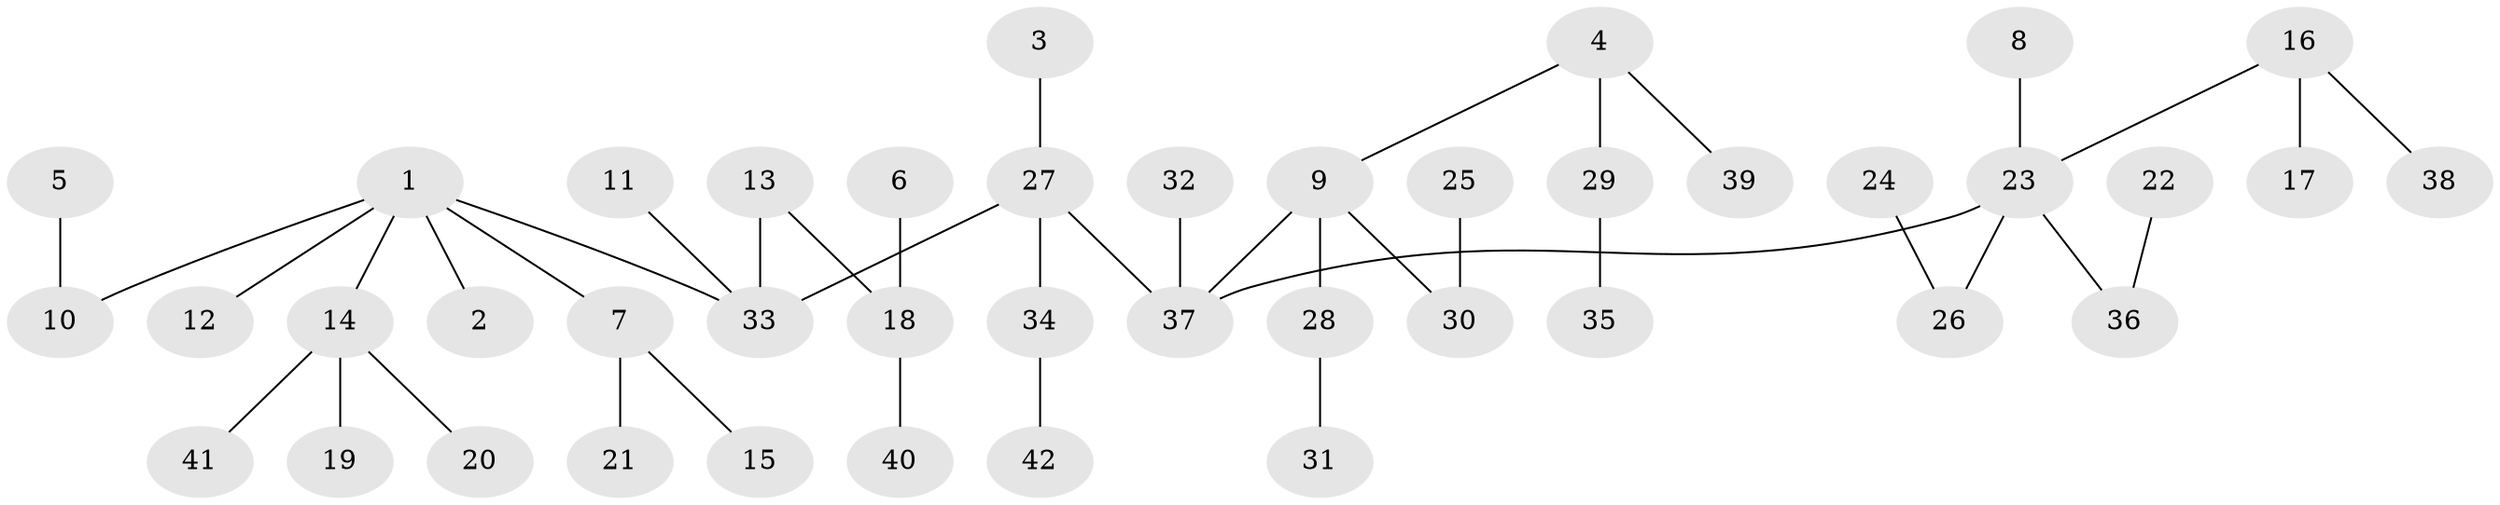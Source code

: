 // original degree distribution, {6: 0.023809523809523808, 5: 0.03571428571428571, 4: 0.09523809523809523, 3: 0.09523809523809523, 2: 0.23809523809523808, 1: 0.5119047619047619}
// Generated by graph-tools (version 1.1) at 2025/50/03/09/25 03:50:19]
// undirected, 42 vertices, 41 edges
graph export_dot {
graph [start="1"]
  node [color=gray90,style=filled];
  1;
  2;
  3;
  4;
  5;
  6;
  7;
  8;
  9;
  10;
  11;
  12;
  13;
  14;
  15;
  16;
  17;
  18;
  19;
  20;
  21;
  22;
  23;
  24;
  25;
  26;
  27;
  28;
  29;
  30;
  31;
  32;
  33;
  34;
  35;
  36;
  37;
  38;
  39;
  40;
  41;
  42;
  1 -- 2 [weight=1.0];
  1 -- 7 [weight=1.0];
  1 -- 10 [weight=1.0];
  1 -- 12 [weight=1.0];
  1 -- 14 [weight=1.0];
  1 -- 33 [weight=1.0];
  3 -- 27 [weight=1.0];
  4 -- 9 [weight=1.0];
  4 -- 29 [weight=1.0];
  4 -- 39 [weight=1.0];
  5 -- 10 [weight=1.0];
  6 -- 18 [weight=1.0];
  7 -- 15 [weight=1.0];
  7 -- 21 [weight=1.0];
  8 -- 23 [weight=1.0];
  9 -- 28 [weight=1.0];
  9 -- 30 [weight=1.0];
  9 -- 37 [weight=1.0];
  11 -- 33 [weight=1.0];
  13 -- 18 [weight=1.0];
  13 -- 33 [weight=1.0];
  14 -- 19 [weight=1.0];
  14 -- 20 [weight=1.0];
  14 -- 41 [weight=1.0];
  16 -- 17 [weight=1.0];
  16 -- 23 [weight=1.0];
  16 -- 38 [weight=1.0];
  18 -- 40 [weight=1.0];
  22 -- 36 [weight=1.0];
  23 -- 26 [weight=1.0];
  23 -- 36 [weight=1.0];
  23 -- 37 [weight=1.0];
  24 -- 26 [weight=1.0];
  25 -- 30 [weight=1.0];
  27 -- 33 [weight=1.0];
  27 -- 34 [weight=1.0];
  27 -- 37 [weight=1.0];
  28 -- 31 [weight=1.0];
  29 -- 35 [weight=1.0];
  32 -- 37 [weight=1.0];
  34 -- 42 [weight=1.0];
}

